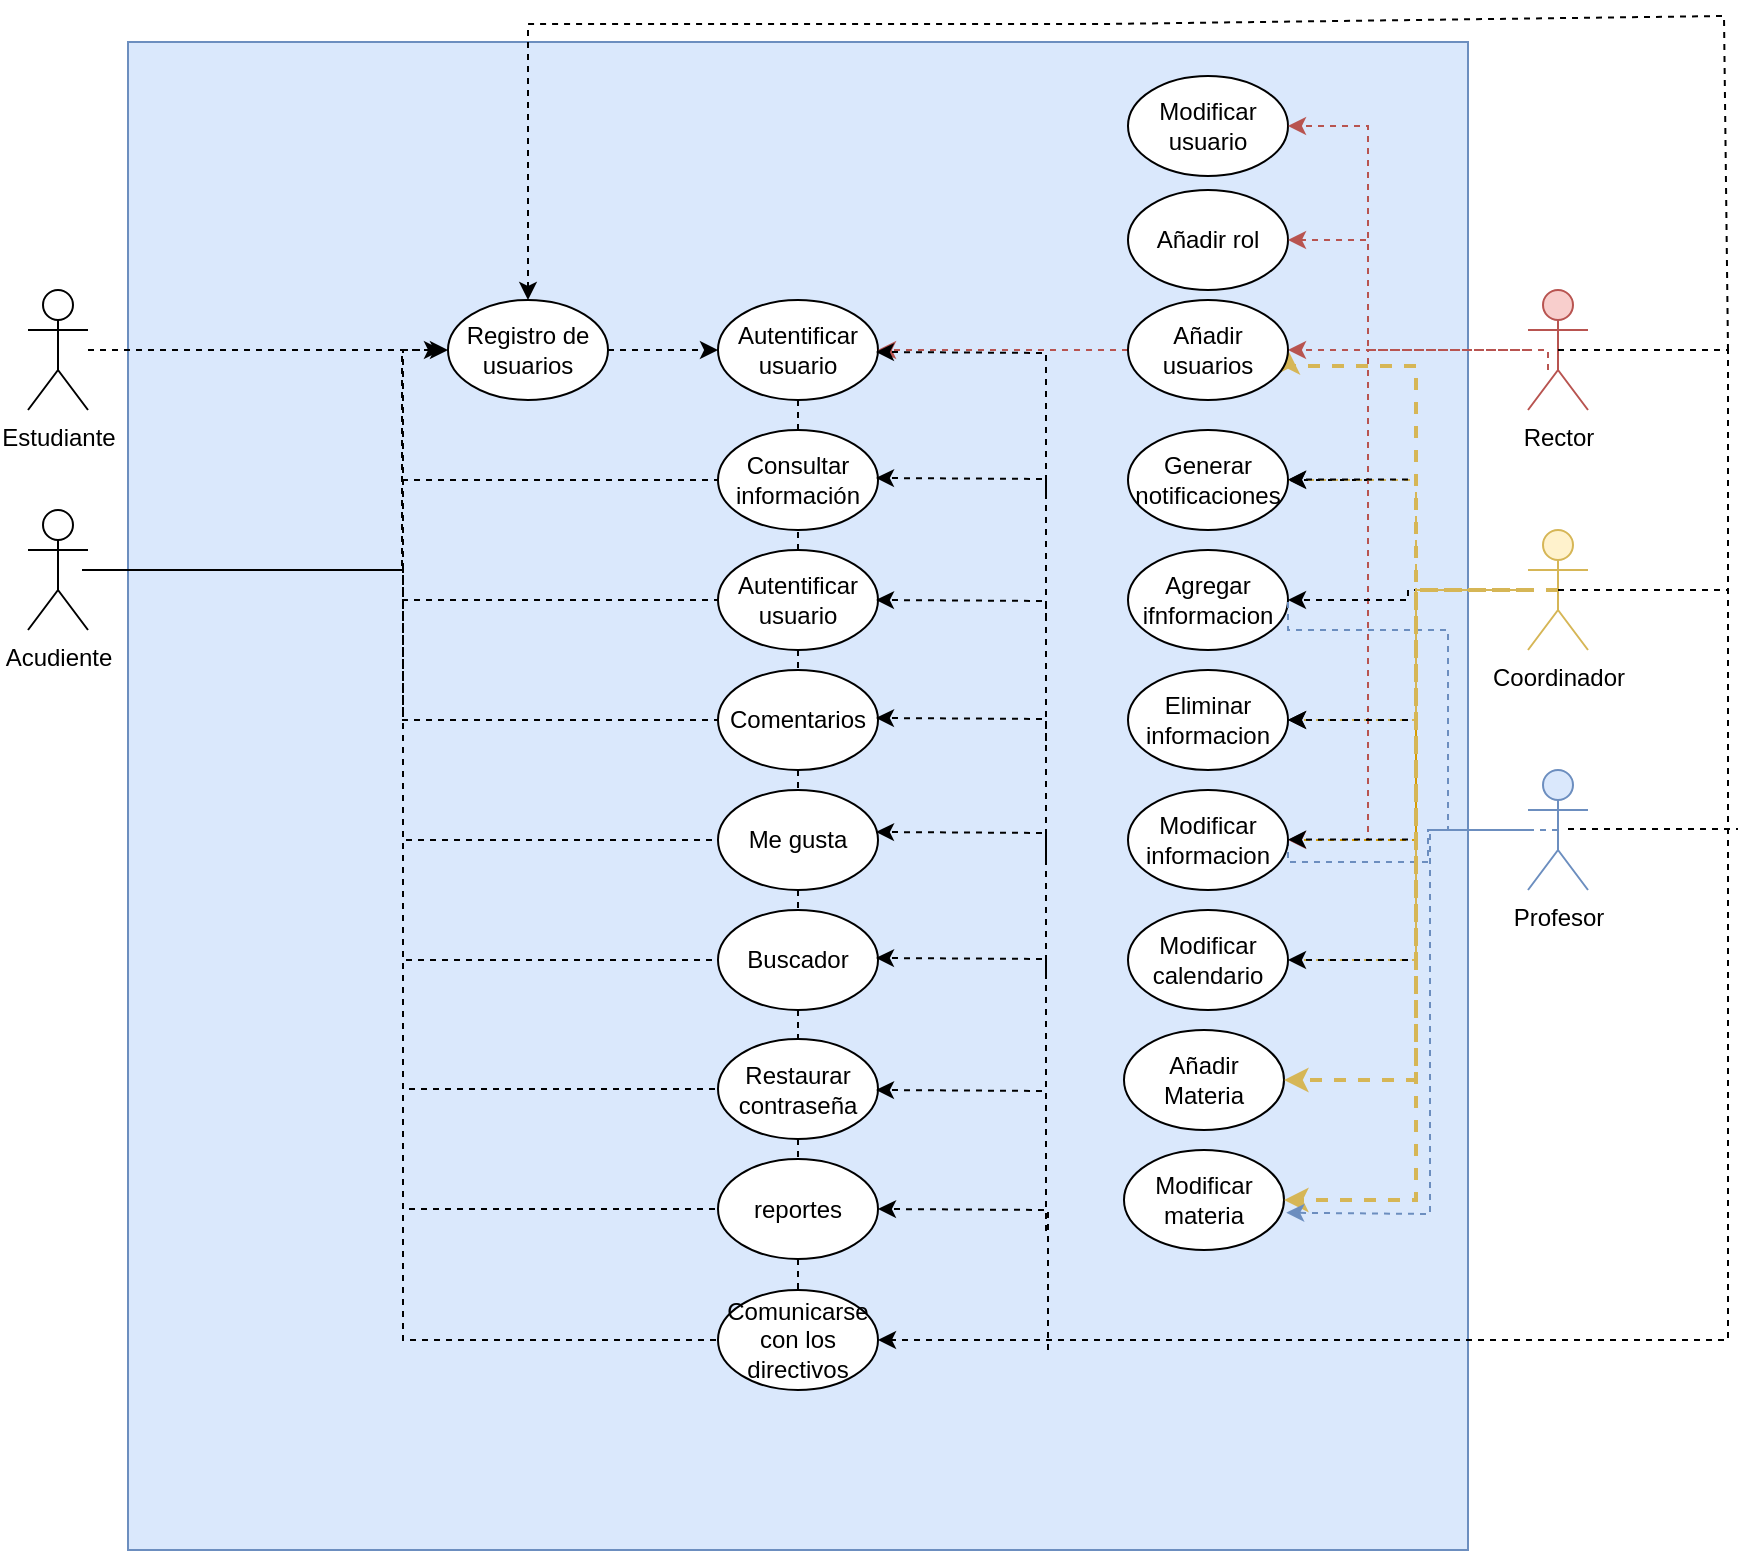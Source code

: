 <mxfile version="20.6.0" type="google"><diagram id="Q5I5yHYc-5fmKIBv2wNm" name="Página-1"><mxGraphModel grid="0" page="0" gridSize="10" guides="1" tooltips="1" connect="1" arrows="1" fold="1" pageScale="1" pageWidth="827" pageHeight="1169" math="0" shadow="0"><root><mxCell id="0"/><mxCell id="1" parent="0"/><mxCell id="MoYmBvi5t3lxs_O7lhaj-2" value="" style="rounded=0;whiteSpace=wrap;html=1;fillColor=#dae8fc;strokeColor=#6c8ebf;" vertex="1" parent="1"><mxGeometry x="190" y="16" width="670" height="754" as="geometry"/></mxCell><mxCell id="MoYmBvi5t3lxs_O7lhaj-34" style="edgeStyle=orthogonalEdgeStyle;rounded=0;orthogonalLoop=1;jettySize=auto;html=1;entryX=0;entryY=0.5;entryDx=0;entryDy=0;dashed=1;" edge="1" parent="1" source="MoYmBvi5t3lxs_O7lhaj-3" target="MoYmBvi5t3lxs_O7lhaj-13"><mxGeometry relative="1" as="geometry"/></mxCell><mxCell id="MoYmBvi5t3lxs_O7lhaj-47" style="edgeStyle=orthogonalEdgeStyle;rounded=0;orthogonalLoop=1;jettySize=auto;html=1;entryX=0;entryY=0.5;entryDx=0;entryDy=0;dashed=1;endArrow=none;endFill=0;" edge="1" parent="1" source="MoYmBvi5t3lxs_O7lhaj-3" target="MoYmBvi5t3lxs_O7lhaj-14"><mxGeometry relative="1" as="geometry"/></mxCell><mxCell id="MoYmBvi5t3lxs_O7lhaj-48" style="edgeStyle=orthogonalEdgeStyle;rounded=0;orthogonalLoop=1;jettySize=auto;html=1;entryX=0;entryY=0.5;entryDx=0;entryDy=0;dashed=1;endArrow=none;endFill=0;" edge="1" parent="1" source="MoYmBvi5t3lxs_O7lhaj-3" target="MoYmBvi5t3lxs_O7lhaj-15"><mxGeometry relative="1" as="geometry"/></mxCell><mxCell id="MoYmBvi5t3lxs_O7lhaj-49" style="edgeStyle=orthogonalEdgeStyle;rounded=0;orthogonalLoop=1;jettySize=auto;html=1;entryX=0;entryY=0.5;entryDx=0;entryDy=0;dashed=1;endArrow=none;endFill=0;" edge="1" parent="1" source="MoYmBvi5t3lxs_O7lhaj-3" target="MoYmBvi5t3lxs_O7lhaj-24"><mxGeometry relative="1" as="geometry"/></mxCell><mxCell id="MoYmBvi5t3lxs_O7lhaj-3" value="Estudiante" style="shape=umlActor;verticalLabelPosition=bottom;verticalAlign=top;html=1;outlineConnect=0;" vertex="1" parent="1"><mxGeometry x="140" y="140" width="30" height="60" as="geometry"/></mxCell><mxCell id="MoYmBvi5t3lxs_O7lhaj-35" style="edgeStyle=orthogonalEdgeStyle;rounded=0;orthogonalLoop=1;jettySize=auto;html=1;dashed=1;" edge="1" parent="1"><mxGeometry relative="1" as="geometry"><mxPoint x="347" y="170" as="targetPoint"/><mxPoint x="167" y="280" as="sourcePoint"/><Array as="points"><mxPoint x="327" y="280"/><mxPoint x="327" y="170"/></Array></mxGeometry></mxCell><mxCell id="MoYmBvi5t3lxs_O7lhaj-50" style="edgeStyle=orthogonalEdgeStyle;rounded=0;orthogonalLoop=1;jettySize=auto;html=1;entryX=0;entryY=0.5;entryDx=0;entryDy=0;dashed=1;endArrow=none;endFill=0;" edge="1" parent="1" source="MoYmBvi5t3lxs_O7lhaj-4" target="MoYmBvi5t3lxs_O7lhaj-23"><mxGeometry relative="1" as="geometry"/></mxCell><mxCell id="MoYmBvi5t3lxs_O7lhaj-51" style="edgeStyle=orthogonalEdgeStyle;rounded=0;orthogonalLoop=1;jettySize=auto;html=1;entryX=0;entryY=0.5;entryDx=0;entryDy=0;dashed=1;endArrow=none;endFill=0;" edge="1" parent="1" source="MoYmBvi5t3lxs_O7lhaj-4" target="MoYmBvi5t3lxs_O7lhaj-25"><mxGeometry relative="1" as="geometry"/></mxCell><mxCell id="MoYmBvi5t3lxs_O7lhaj-52" style="edgeStyle=orthogonalEdgeStyle;rounded=0;orthogonalLoop=1;jettySize=auto;html=1;entryX=0;entryY=0.5;entryDx=0;entryDy=0;dashed=1;endArrow=none;endFill=0;" edge="1" parent="1" source="MoYmBvi5t3lxs_O7lhaj-4" target="MoYmBvi5t3lxs_O7lhaj-21"><mxGeometry relative="1" as="geometry"/></mxCell><mxCell id="MoYmBvi5t3lxs_O7lhaj-53" style="edgeStyle=orthogonalEdgeStyle;rounded=0;orthogonalLoop=1;jettySize=auto;html=1;entryX=0;entryY=0.5;entryDx=0;entryDy=0;dashed=1;endArrow=none;endFill=0;" edge="1" parent="1" source="MoYmBvi5t3lxs_O7lhaj-4" target="MoYmBvi5t3lxs_O7lhaj-11"><mxGeometry relative="1" as="geometry"/></mxCell><mxCell id="MoYmBvi5t3lxs_O7lhaj-54" style="edgeStyle=orthogonalEdgeStyle;rounded=0;orthogonalLoop=1;jettySize=auto;html=1;entryX=0;entryY=0.5;entryDx=0;entryDy=0;dashed=1;endArrow=none;endFill=0;" edge="1" parent="1" source="MoYmBvi5t3lxs_O7lhaj-4" target="MoYmBvi5t3lxs_O7lhaj-22"><mxGeometry relative="1" as="geometry"/></mxCell><mxCell id="MoYmBvi5t3lxs_O7lhaj-4" value="Acudiente" style="shape=umlActor;verticalLabelPosition=bottom;verticalAlign=top;html=1;outlineConnect=0;" vertex="1" parent="1"><mxGeometry x="140" y="250" width="30" height="60" as="geometry"/></mxCell><mxCell id="MoYmBvi5t3lxs_O7lhaj-27" style="edgeStyle=orthogonalEdgeStyle;rounded=0;orthogonalLoop=1;jettySize=auto;html=1;entryX=1;entryY=0.5;entryDx=0;entryDy=0;dashed=1;fillColor=#f8cecc;strokeColor=#b85450;" edge="1" parent="1" source="MoYmBvi5t3lxs_O7lhaj-5" target="MoYmBvi5t3lxs_O7lhaj-20"><mxGeometry relative="1" as="geometry"><Array as="points"><mxPoint x="832" y="170"/><mxPoint x="832" y="170"/></Array></mxGeometry></mxCell><mxCell id="MoYmBvi5t3lxs_O7lhaj-28" style="edgeStyle=orthogonalEdgeStyle;rounded=0;orthogonalLoop=1;jettySize=auto;html=1;entryX=1;entryY=0.5;entryDx=0;entryDy=0;dashed=1;" edge="1" parent="1" source="MoYmBvi5t3lxs_O7lhaj-5" target="MoYmBvi5t3lxs_O7lhaj-19"><mxGeometry relative="1" as="geometry"><Array as="points"><mxPoint x="810" y="170"/><mxPoint x="810" y="235"/></Array></mxGeometry></mxCell><mxCell id="MoYmBvi5t3lxs_O7lhaj-29" style="edgeStyle=orthogonalEdgeStyle;rounded=0;orthogonalLoop=1;jettySize=auto;html=1;entryX=1;entryY=0.5;entryDx=0;entryDy=0;dashed=1;" edge="1" parent="1" source="MoYmBvi5t3lxs_O7lhaj-5" target="MoYmBvi5t3lxs_O7lhaj-18"><mxGeometry relative="1" as="geometry"><Array as="points"><mxPoint x="810" y="170"/><mxPoint x="810" y="295"/></Array></mxGeometry></mxCell><mxCell id="MoYmBvi5t3lxs_O7lhaj-30" style="edgeStyle=orthogonalEdgeStyle;rounded=0;orthogonalLoop=1;jettySize=auto;html=1;entryX=1;entryY=0.5;entryDx=0;entryDy=0;dashed=1;" edge="1" parent="1" source="MoYmBvi5t3lxs_O7lhaj-5" target="MoYmBvi5t3lxs_O7lhaj-17"><mxGeometry relative="1" as="geometry"><Array as="points"><mxPoint x="810" y="170"/><mxPoint x="810" y="355"/></Array></mxGeometry></mxCell><mxCell id="MoYmBvi5t3lxs_O7lhaj-31" style="edgeStyle=orthogonalEdgeStyle;rounded=0;orthogonalLoop=1;jettySize=auto;html=1;entryX=1;entryY=0.5;entryDx=0;entryDy=0;dashed=1;fillColor=#f8cecc;strokeColor=#b85450;" edge="1" parent="1" source="MoYmBvi5t3lxs_O7lhaj-5" target="MoYmBvi5t3lxs_O7lhaj-16"><mxGeometry relative="1" as="geometry"><Array as="points"><mxPoint x="810" y="170"/><mxPoint x="810" y="415"/></Array></mxGeometry></mxCell><mxCell id="MoYmBvi5t3lxs_O7lhaj-5" value="Rector" style="shape=umlActor;verticalLabelPosition=bottom;verticalAlign=top;html=1;outlineConnect=0;fillColor=#f8cecc;strokeColor=#b85450;" vertex="1" parent="1"><mxGeometry x="890" y="140" width="30" height="60" as="geometry"/></mxCell><mxCell id="MoYmBvi5t3lxs_O7lhaj-61" style="edgeStyle=orthogonalEdgeStyle;rounded=0;orthogonalLoop=1;jettySize=auto;html=1;dashed=1;endArrow=none;endFill=0;fillColor=#dae8fc;strokeColor=#6c8ebf;entryX=1;entryY=0.5;entryDx=0;entryDy=0;" edge="1" parent="1" source="MoYmBvi5t3lxs_O7lhaj-6" target="MoYmBvi5t3lxs_O7lhaj-16"><mxGeometry relative="1" as="geometry"><mxPoint x="830" y="460" as="targetPoint"/><Array as="points"><mxPoint x="840" y="410"/><mxPoint x="840" y="426"/><mxPoint x="770" y="426"/></Array></mxGeometry></mxCell><mxCell id="MoYmBvi5t3lxs_O7lhaj-67" style="edgeStyle=orthogonalEdgeStyle;rounded=0;orthogonalLoop=1;jettySize=auto;html=1;entryX=1;entryY=0.5;entryDx=0;entryDy=0;dashed=1;endArrow=classic;endFill=1;exitX=0.5;exitY=0.5;exitDx=0;exitDy=0;exitPerimeter=0;" edge="1" parent="1" source="MoYmBvi5t3lxs_O7lhaj-5" target="MoYmBvi5t3lxs_O7lhaj-22"><mxGeometry relative="1" as="geometry"><Array as="points"><mxPoint x="990" y="170"/><mxPoint x="990" y="665"/></Array></mxGeometry></mxCell><mxCell id="MoYmBvi5t3lxs_O7lhaj-6" value="Profesor&lt;br&gt;" style="shape=umlActor;verticalLabelPosition=bottom;verticalAlign=top;html=1;outlineConnect=0;fillColor=#dae8fc;strokeColor=#6c8ebf;" vertex="1" parent="1"><mxGeometry x="890" y="380" width="30" height="60" as="geometry"/></mxCell><mxCell id="MoYmBvi5t3lxs_O7lhaj-56" style="edgeStyle=orthogonalEdgeStyle;rounded=0;orthogonalLoop=1;jettySize=auto;html=1;entryX=1;entryY=0.5;entryDx=0;entryDy=0;dashed=1;endArrow=none;endFill=0;fillColor=#fff2cc;strokeColor=#d6b656;" edge="1" parent="1" source="MoYmBvi5t3lxs_O7lhaj-7" target="MoYmBvi5t3lxs_O7lhaj-55"><mxGeometry relative="1" as="geometry"><Array as="points"><mxPoint x="834" y="290"/><mxPoint x="834" y="475"/></Array></mxGeometry></mxCell><mxCell id="MoYmBvi5t3lxs_O7lhaj-57" style="edgeStyle=orthogonalEdgeStyle;rounded=0;orthogonalLoop=1;jettySize=auto;html=1;entryX=1;entryY=0.5;entryDx=0;entryDy=0;dashed=1;endArrow=none;endFill=0;" edge="1" parent="1" source="MoYmBvi5t3lxs_O7lhaj-7" target="MoYmBvi5t3lxs_O7lhaj-18"><mxGeometry relative="1" as="geometry"/></mxCell><mxCell id="MoYmBvi5t3lxs_O7lhaj-58" style="edgeStyle=orthogonalEdgeStyle;rounded=0;orthogonalLoop=1;jettySize=auto;html=1;entryX=1;entryY=0.5;entryDx=0;entryDy=0;dashed=1;endArrow=none;endFill=0;fillColor=#fff2cc;strokeColor=#d6b656;" edge="1" parent="1" source="MoYmBvi5t3lxs_O7lhaj-7" target="MoYmBvi5t3lxs_O7lhaj-19"><mxGeometry relative="1" as="geometry"><Array as="points"><mxPoint x="834" y="290"/><mxPoint x="834" y="235"/></Array></mxGeometry></mxCell><mxCell id="MoYmBvi5t3lxs_O7lhaj-59" style="edgeStyle=orthogonalEdgeStyle;rounded=0;orthogonalLoop=1;jettySize=auto;html=1;entryX=1;entryY=0.5;entryDx=0;entryDy=0;dashed=1;endArrow=none;endFill=0;fillColor=#ffe6cc;strokeColor=#d79b00;" edge="1" parent="1" source="MoYmBvi5t3lxs_O7lhaj-7" target="MoYmBvi5t3lxs_O7lhaj-16"><mxGeometry relative="1" as="geometry"><Array as="points"><mxPoint x="834" y="290"/><mxPoint x="834" y="415"/></Array></mxGeometry></mxCell><mxCell id="MoYmBvi5t3lxs_O7lhaj-60" style="edgeStyle=orthogonalEdgeStyle;rounded=0;orthogonalLoop=1;jettySize=auto;html=1;entryX=1;entryY=0.5;entryDx=0;entryDy=0;dashed=1;endArrow=none;endFill=0;fillColor=#fff2cc;strokeColor=#d6b656;" edge="1" parent="1" source="MoYmBvi5t3lxs_O7lhaj-7" target="MoYmBvi5t3lxs_O7lhaj-17"><mxGeometry relative="1" as="geometry"><Array as="points"><mxPoint x="834" y="290"/><mxPoint x="834" y="355"/></Array></mxGeometry></mxCell><mxCell id="MoYmBvi5t3lxs_O7lhaj-80" style="edgeStyle=orthogonalEdgeStyle;rounded=0;orthogonalLoop=1;jettySize=auto;html=1;entryX=1;entryY=0.5;entryDx=0;entryDy=0;dashed=1;endArrow=classic;endFill=1;fillColor=#fff2cc;strokeColor=#d6b656;strokeWidth=2;" edge="1" parent="1" source="MoYmBvi5t3lxs_O7lhaj-7" target="MoYmBvi5t3lxs_O7lhaj-20"><mxGeometry relative="1" as="geometry"><Array as="points"><mxPoint x="834" y="290"/><mxPoint x="834" y="178"/><mxPoint x="770" y="178"/></Array></mxGeometry></mxCell><mxCell id="MoYmBvi5t3lxs_O7lhaj-7" value="Coordinador" style="shape=umlActor;verticalLabelPosition=bottom;verticalAlign=top;html=1;outlineConnect=0;fillColor=#fff2cc;strokeColor=#d6b656;" vertex="1" parent="1"><mxGeometry x="890" y="260" width="30" height="60" as="geometry"/></mxCell><mxCell id="MoYmBvi5t3lxs_O7lhaj-46" style="edgeStyle=orthogonalEdgeStyle;rounded=0;orthogonalLoop=1;jettySize=auto;html=1;exitX=0.5;exitY=1;exitDx=0;exitDy=0;entryX=0.5;entryY=0;entryDx=0;entryDy=0;dashed=1;endArrow=none;endFill=0;" edge="1" parent="1" source="MoYmBvi5t3lxs_O7lhaj-11" target="MoYmBvi5t3lxs_O7lhaj-22"><mxGeometry relative="1" as="geometry"/></mxCell><mxCell id="MoYmBvi5t3lxs_O7lhaj-11" value="reportes" style="ellipse;whiteSpace=wrap;html=1;" vertex="1" parent="1"><mxGeometry x="485" y="574.5" width="80" height="50" as="geometry"/></mxCell><mxCell id="MoYmBvi5t3lxs_O7lhaj-12" value="Autentificar usuario" style="ellipse;whiteSpace=wrap;html=1;" vertex="1" parent="1"><mxGeometry x="485" y="145" width="80" height="50" as="geometry"/></mxCell><mxCell id="MoYmBvi5t3lxs_O7lhaj-36" style="edgeStyle=orthogonalEdgeStyle;rounded=0;orthogonalLoop=1;jettySize=auto;html=1;entryX=0;entryY=0.5;entryDx=0;entryDy=0;dashed=1;" edge="1" parent="1" source="MoYmBvi5t3lxs_O7lhaj-13" target="MoYmBvi5t3lxs_O7lhaj-12"><mxGeometry relative="1" as="geometry"/></mxCell><mxCell id="MoYmBvi5t3lxs_O7lhaj-13" value="Registro de usuarios" style="ellipse;whiteSpace=wrap;html=1;" vertex="1" parent="1"><mxGeometry x="350" y="145" width="80" height="50" as="geometry"/></mxCell><mxCell id="MoYmBvi5t3lxs_O7lhaj-40" style="edgeStyle=orthogonalEdgeStyle;rounded=0;orthogonalLoop=1;jettySize=auto;html=1;exitX=0.5;exitY=0;exitDx=0;exitDy=0;entryX=0.5;entryY=1;entryDx=0;entryDy=0;dashed=1;endArrow=none;endFill=0;" edge="1" parent="1" source="MoYmBvi5t3lxs_O7lhaj-14" target="MoYmBvi5t3lxs_O7lhaj-12"><mxGeometry relative="1" as="geometry"/></mxCell><mxCell id="MoYmBvi5t3lxs_O7lhaj-14" value="Consultar información" style="ellipse;whiteSpace=wrap;html=1;" vertex="1" parent="1"><mxGeometry x="485" y="210" width="80" height="50" as="geometry"/></mxCell><mxCell id="MoYmBvi5t3lxs_O7lhaj-39" style="edgeStyle=orthogonalEdgeStyle;rounded=0;orthogonalLoop=1;jettySize=auto;html=1;exitX=0.5;exitY=1;exitDx=0;exitDy=0;entryX=0.5;entryY=0;entryDx=0;entryDy=0;dashed=1;endArrow=none;endFill=0;" edge="1" parent="1" source="MoYmBvi5t3lxs_O7lhaj-15" target="MoYmBvi5t3lxs_O7lhaj-24"><mxGeometry relative="1" as="geometry"/></mxCell><mxCell id="MoYmBvi5t3lxs_O7lhaj-41" style="edgeStyle=orthogonalEdgeStyle;rounded=0;orthogonalLoop=1;jettySize=auto;html=1;exitX=0.5;exitY=0;exitDx=0;exitDy=0;entryX=0.5;entryY=1;entryDx=0;entryDy=0;dashed=1;endArrow=none;endFill=0;" edge="1" parent="1" source="MoYmBvi5t3lxs_O7lhaj-15" target="MoYmBvi5t3lxs_O7lhaj-14"><mxGeometry relative="1" as="geometry"/></mxCell><mxCell id="MoYmBvi5t3lxs_O7lhaj-15" value="Autentificar usuario" style="ellipse;whiteSpace=wrap;html=1;" vertex="1" parent="1"><mxGeometry x="485" y="270" width="80" height="50" as="geometry"/></mxCell><mxCell id="MoYmBvi5t3lxs_O7lhaj-16" value="Modificar informacion" style="ellipse;whiteSpace=wrap;html=1;" vertex="1" parent="1"><mxGeometry x="690" y="390" width="80" height="50" as="geometry"/></mxCell><mxCell id="MoYmBvi5t3lxs_O7lhaj-17" value="Eliminar informacion" style="ellipse;whiteSpace=wrap;html=1;" vertex="1" parent="1"><mxGeometry x="690" y="330" width="80" height="50" as="geometry"/></mxCell><mxCell id="MoYmBvi5t3lxs_O7lhaj-18" value="Agregar ifnformacion" style="ellipse;whiteSpace=wrap;html=1;" vertex="1" parent="1"><mxGeometry x="690" y="270" width="80" height="50" as="geometry"/></mxCell><mxCell id="MoYmBvi5t3lxs_O7lhaj-19" value="Generar notificaciones" style="ellipse;whiteSpace=wrap;html=1;" vertex="1" parent="1"><mxGeometry x="690" y="210" width="80" height="50" as="geometry"/></mxCell><mxCell id="MoYmBvi5t3lxs_O7lhaj-33" style="edgeStyle=orthogonalEdgeStyle;rounded=0;orthogonalLoop=1;jettySize=auto;html=1;entryX=1;entryY=0.5;entryDx=0;entryDy=0;dashed=1;fillColor=#f8cecc;strokeColor=#b85450;" edge="1" parent="1" source="MoYmBvi5t3lxs_O7lhaj-20" target="MoYmBvi5t3lxs_O7lhaj-12"><mxGeometry relative="1" as="geometry"/></mxCell><mxCell id="MoYmBvi5t3lxs_O7lhaj-20" value="Añadir usuarios" style="ellipse;whiteSpace=wrap;html=1;" vertex="1" parent="1"><mxGeometry x="690" y="145" width="80" height="50" as="geometry"/></mxCell><mxCell id="MoYmBvi5t3lxs_O7lhaj-45" style="edgeStyle=orthogonalEdgeStyle;rounded=0;orthogonalLoop=1;jettySize=auto;html=1;exitX=0.5;exitY=1;exitDx=0;exitDy=0;entryX=0.5;entryY=0;entryDx=0;entryDy=0;dashed=1;endArrow=none;endFill=0;" edge="1" parent="1" source="MoYmBvi5t3lxs_O7lhaj-21" target="MoYmBvi5t3lxs_O7lhaj-11"><mxGeometry relative="1" as="geometry"/></mxCell><mxCell id="MoYmBvi5t3lxs_O7lhaj-21" value="Restaurar contraseña" style="ellipse;whiteSpace=wrap;html=1;" vertex="1" parent="1"><mxGeometry x="485" y="514.5" width="80" height="50" as="geometry"/></mxCell><mxCell id="MoYmBvi5t3lxs_O7lhaj-22" value="Comunicarse con los directivos" style="ellipse;whiteSpace=wrap;html=1;" vertex="1" parent="1"><mxGeometry x="485" y="640" width="80" height="50" as="geometry"/></mxCell><mxCell id="MoYmBvi5t3lxs_O7lhaj-43" style="edgeStyle=orthogonalEdgeStyle;rounded=0;orthogonalLoop=1;jettySize=auto;html=1;exitX=0.5;exitY=1;exitDx=0;exitDy=0;entryX=0.5;entryY=0;entryDx=0;entryDy=0;dashed=1;endArrow=none;endFill=0;" edge="1" parent="1" source="MoYmBvi5t3lxs_O7lhaj-23" target="MoYmBvi5t3lxs_O7lhaj-25"><mxGeometry relative="1" as="geometry"/></mxCell><mxCell id="MoYmBvi5t3lxs_O7lhaj-23" value="Me gusta" style="ellipse;whiteSpace=wrap;html=1;" vertex="1" parent="1"><mxGeometry x="485" y="390" width="80" height="50" as="geometry"/></mxCell><mxCell id="MoYmBvi5t3lxs_O7lhaj-42" style="edgeStyle=orthogonalEdgeStyle;rounded=0;orthogonalLoop=1;jettySize=auto;html=1;exitX=0.5;exitY=1;exitDx=0;exitDy=0;entryX=0.5;entryY=0;entryDx=0;entryDy=0;dashed=1;endArrow=none;endFill=0;" edge="1" parent="1" source="MoYmBvi5t3lxs_O7lhaj-24" target="MoYmBvi5t3lxs_O7lhaj-23"><mxGeometry relative="1" as="geometry"/></mxCell><mxCell id="MoYmBvi5t3lxs_O7lhaj-24" value="Comentarios" style="ellipse;whiteSpace=wrap;html=1;" vertex="1" parent="1"><mxGeometry x="485" y="330" width="80" height="50" as="geometry"/></mxCell><mxCell id="MoYmBvi5t3lxs_O7lhaj-44" style="edgeStyle=orthogonalEdgeStyle;rounded=0;orthogonalLoop=1;jettySize=auto;html=1;exitX=0.5;exitY=1;exitDx=0;exitDy=0;entryX=0.5;entryY=0;entryDx=0;entryDy=0;dashed=1;endArrow=none;endFill=0;" edge="1" parent="1" source="MoYmBvi5t3lxs_O7lhaj-25" target="MoYmBvi5t3lxs_O7lhaj-21"><mxGeometry relative="1" as="geometry"/></mxCell><mxCell id="MoYmBvi5t3lxs_O7lhaj-25" value="Buscador" style="ellipse;whiteSpace=wrap;html=1;" vertex="1" parent="1"><mxGeometry x="485" y="450" width="80" height="50" as="geometry"/></mxCell><mxCell id="MoYmBvi5t3lxs_O7lhaj-55" value="Modificar calendario" style="ellipse;whiteSpace=wrap;html=1;" vertex="1" parent="1"><mxGeometry x="690" y="450" width="80" height="50" as="geometry"/></mxCell><mxCell id="MoYmBvi5t3lxs_O7lhaj-62" value="" style="endArrow=classic;html=1;rounded=0;dashed=1;entryX=1;entryY=0.5;entryDx=0;entryDy=0;" edge="1" parent="1" target="MoYmBvi5t3lxs_O7lhaj-55"><mxGeometry width="50" height="50" relative="1" as="geometry"><mxPoint x="830" y="475" as="sourcePoint"/><mxPoint x="830" y="470" as="targetPoint"/></mxGeometry></mxCell><mxCell id="MoYmBvi5t3lxs_O7lhaj-63" value="" style="endArrow=classic;html=1;rounded=0;dashed=1;entryX=1;entryY=0.5;entryDx=0;entryDy=0;" edge="1" parent="1"><mxGeometry width="50" height="50" relative="1" as="geometry"><mxPoint x="830" y="414.76" as="sourcePoint"/><mxPoint x="770" y="414.76" as="targetPoint"/><Array as="points"><mxPoint x="800" y="414.76"/></Array></mxGeometry></mxCell><mxCell id="MoYmBvi5t3lxs_O7lhaj-64" value="" style="endArrow=classic;html=1;rounded=0;dashed=1;entryX=1;entryY=0.5;entryDx=0;entryDy=0;" edge="1" parent="1" target="MoYmBvi5t3lxs_O7lhaj-17"><mxGeometry width="50" height="50" relative="1" as="geometry"><mxPoint x="830" y="355" as="sourcePoint"/><mxPoint x="830" y="380" as="targetPoint"/></mxGeometry></mxCell><mxCell id="MoYmBvi5t3lxs_O7lhaj-65" value="" style="endArrow=classic;html=1;rounded=0;dashed=1;entryX=1;entryY=0.5;entryDx=0;entryDy=0;" edge="1" parent="1"><mxGeometry width="50" height="50" relative="1" as="geometry"><mxPoint x="830" y="234.76" as="sourcePoint"/><mxPoint x="770" y="234.76" as="targetPoint"/><Array as="points"><mxPoint x="800" y="234.76"/></Array></mxGeometry></mxCell><mxCell id="MoYmBvi5t3lxs_O7lhaj-68" value="" style="endArrow=none;dashed=1;html=1;rounded=0;exitX=0.5;exitY=0.5;exitDx=0;exitDy=0;exitPerimeter=0;" edge="1" parent="1" source="MoYmBvi5t3lxs_O7lhaj-7"><mxGeometry width="50" height="50" relative="1" as="geometry"><mxPoint x="830" y="360" as="sourcePoint"/><mxPoint x="990" y="290" as="targetPoint"/></mxGeometry></mxCell><mxCell id="MoYmBvi5t3lxs_O7lhaj-69" value="" style="endArrow=none;dashed=1;html=1;rounded=0;exitX=0.5;exitY=0.5;exitDx=0;exitDy=0;exitPerimeter=0;" edge="1" parent="1"><mxGeometry width="50" height="50" relative="1" as="geometry"><mxPoint x="910" y="409.47" as="sourcePoint"/><mxPoint x="995" y="409.47" as="targetPoint"/></mxGeometry></mxCell><mxCell id="MoYmBvi5t3lxs_O7lhaj-70" value="" style="endArrow=classic;html=1;rounded=0;dashed=1;entryX=1;entryY=0.5;entryDx=0;entryDy=0;" edge="1" parent="1" target="MoYmBvi5t3lxs_O7lhaj-11"><mxGeometry width="50" height="50" relative="1" as="geometry"><mxPoint x="650" y="670" as="sourcePoint"/><mxPoint x="740" y="290" as="targetPoint"/><Array as="points"><mxPoint x="650" y="600"/></Array></mxGeometry></mxCell><mxCell id="MoYmBvi5t3lxs_O7lhaj-71" value="" style="endArrow=classic;html=1;rounded=0;dashed=1;entryX=1;entryY=0.5;entryDx=0;entryDy=0;" edge="1" parent="1"><mxGeometry width="50" height="50" relative="1" as="geometry"><mxPoint x="649" y="610.5" as="sourcePoint"/><mxPoint x="564" y="540" as="targetPoint"/><Array as="points"><mxPoint x="649" y="540.5"/></Array></mxGeometry></mxCell><mxCell id="MoYmBvi5t3lxs_O7lhaj-72" value="" style="endArrow=classic;html=1;rounded=0;dashed=1;entryX=1;entryY=0.5;entryDx=0;entryDy=0;" edge="1" parent="1"><mxGeometry width="50" height="50" relative="1" as="geometry"><mxPoint x="649" y="481.5" as="sourcePoint"/><mxPoint x="564" y="411" as="targetPoint"/><Array as="points"><mxPoint x="649" y="411.5"/></Array></mxGeometry></mxCell><mxCell id="MoYmBvi5t3lxs_O7lhaj-73" value="" style="endArrow=classic;html=1;rounded=0;dashed=1;entryX=1;entryY=0.5;entryDx=0;entryDy=0;" edge="1" parent="1"><mxGeometry width="50" height="50" relative="1" as="geometry"><mxPoint x="649" y="544.5" as="sourcePoint"/><mxPoint x="564" y="474" as="targetPoint"/><Array as="points"><mxPoint x="649" y="474.5"/></Array></mxGeometry></mxCell><mxCell id="MoYmBvi5t3lxs_O7lhaj-74" value="" style="endArrow=classic;html=1;rounded=0;dashed=1;entryX=1;entryY=0.5;entryDx=0;entryDy=0;" edge="1" parent="1"><mxGeometry width="50" height="50" relative="1" as="geometry"><mxPoint x="649" y="424.5" as="sourcePoint"/><mxPoint x="564" y="354.0" as="targetPoint"/><Array as="points"><mxPoint x="649" y="354.5"/></Array></mxGeometry></mxCell><mxCell id="MoYmBvi5t3lxs_O7lhaj-75" value="" style="endArrow=classic;html=1;rounded=0;dashed=1;entryX=1;entryY=0.5;entryDx=0;entryDy=0;" edge="1" parent="1"><mxGeometry width="50" height="50" relative="1" as="geometry"><mxPoint x="649" y="365.5" as="sourcePoint"/><mxPoint x="564" y="295.0" as="targetPoint"/><Array as="points"><mxPoint x="649" y="295.5"/></Array></mxGeometry></mxCell><mxCell id="MoYmBvi5t3lxs_O7lhaj-76" value="" style="endArrow=classic;html=1;rounded=0;dashed=1;entryX=1;entryY=0.5;entryDx=0;entryDy=0;" edge="1" parent="1"><mxGeometry width="50" height="50" relative="1" as="geometry"><mxPoint x="649" y="304.5" as="sourcePoint"/><mxPoint x="564" y="234.0" as="targetPoint"/><Array as="points"><mxPoint x="649" y="234.5"/></Array></mxGeometry></mxCell><mxCell id="MoYmBvi5t3lxs_O7lhaj-77" value="" style="endArrow=classic;html=1;rounded=0;dashed=1;entryX=1;entryY=0.5;entryDx=0;entryDy=0;" edge="1" parent="1"><mxGeometry width="50" height="50" relative="1" as="geometry"><mxPoint x="649" y="241.5" as="sourcePoint"/><mxPoint x="564" y="171.0" as="targetPoint"/><Array as="points"><mxPoint x="649" y="171.5"/></Array></mxGeometry></mxCell><mxCell id="MoYmBvi5t3lxs_O7lhaj-78" value="" style="endArrow=classic;html=1;rounded=0;dashed=1;entryX=0.5;entryY=0;entryDx=0;entryDy=0;" edge="1" parent="1" target="MoYmBvi5t3lxs_O7lhaj-13"><mxGeometry width="50" height="50" relative="1" as="geometry"><mxPoint x="990" y="170" as="sourcePoint"/><mxPoint x="564" y="105.0" as="targetPoint"/><Array as="points"><mxPoint x="988" y="3"/><mxPoint x="678" y="7"/><mxPoint x="390" y="7"/></Array></mxGeometry></mxCell><mxCell id="MoYmBvi5t3lxs_O7lhaj-79" style="edgeStyle=orthogonalEdgeStyle;rounded=0;orthogonalLoop=1;jettySize=auto;html=1;dashed=1;endArrow=none;endFill=0;fillColor=#dae8fc;strokeColor=#6c8ebf;entryX=1;entryY=0.5;entryDx=0;entryDy=0;exitX=0.5;exitY=0.5;exitDx=0;exitDy=0;exitPerimeter=0;" edge="1" parent="1" source="MoYmBvi5t3lxs_O7lhaj-6" target="MoYmBvi5t3lxs_O7lhaj-18"><mxGeometry relative="1" as="geometry"><mxPoint x="920" y="340" as="sourcePoint"/><mxPoint x="860" y="390" as="targetPoint"/><Array as="points"><mxPoint x="850" y="410"/><mxPoint x="850" y="310"/><mxPoint x="770" y="310"/></Array></mxGeometry></mxCell><mxCell id="Yi94VTbyc9LJD6n9SdMf-1" value="Añadir Materia" style="ellipse;whiteSpace=wrap;html=1;" vertex="1" parent="1"><mxGeometry x="688" y="510" width="80" height="50" as="geometry"/></mxCell><mxCell id="Yi94VTbyc9LJD6n9SdMf-2" value="Modificar materia" style="ellipse;whiteSpace=wrap;html=1;" vertex="1" parent="1"><mxGeometry x="688" y="570" width="80" height="50" as="geometry"/></mxCell><mxCell id="Yi94VTbyc9LJD6n9SdMf-3" style="edgeStyle=orthogonalEdgeStyle;rounded=0;orthogonalLoop=1;jettySize=auto;html=1;entryX=1;entryY=0.5;entryDx=0;entryDy=0;dashed=1;endArrow=classic;endFill=1;fillColor=#fff2cc;strokeColor=#d6b656;exitX=0.5;exitY=0.5;exitDx=0;exitDy=0;exitPerimeter=0;strokeWidth=2;startArrow=none;startFill=0;" edge="1" parent="1" source="MoYmBvi5t3lxs_O7lhaj-7" target="Yi94VTbyc9LJD6n9SdMf-2"><mxGeometry relative="1" as="geometry"><mxPoint x="900" y="300.029" as="sourcePoint"/><mxPoint x="780" y="365" as="targetPoint"/><Array as="points"><mxPoint x="834" y="290"/><mxPoint x="834" y="595"/></Array></mxGeometry></mxCell><mxCell id="Yi94VTbyc9LJD6n9SdMf-6" style="edgeStyle=orthogonalEdgeStyle;rounded=0;orthogonalLoop=1;jettySize=auto;html=1;entryX=1;entryY=0.5;entryDx=0;entryDy=0;dashed=1;endArrow=classic;endFill=1;fillColor=#fff2cc;strokeColor=#d6b656;strokeWidth=2;" edge="1" parent="1" source="MoYmBvi5t3lxs_O7lhaj-7" target="Yi94VTbyc9LJD6n9SdMf-1"><mxGeometry relative="1" as="geometry"><mxPoint x="925" y="233" as="sourcePoint"/><mxPoint x="788" y="538" as="targetPoint"/><Array as="points"><mxPoint x="834" y="290"/><mxPoint x="834" y="535"/></Array></mxGeometry></mxCell><mxCell id="Yi94VTbyc9LJD6n9SdMf-7" value="Añadir rol" style="ellipse;whiteSpace=wrap;html=1;" vertex="1" parent="1"><mxGeometry x="690" y="90" width="80" height="50" as="geometry"/></mxCell><mxCell id="Yi94VTbyc9LJD6n9SdMf-9" value="Modificar usuario" style="ellipse;whiteSpace=wrap;html=1;" vertex="1" parent="1"><mxGeometry x="690" y="33" width="80" height="50" as="geometry"/></mxCell><mxCell id="Yi94VTbyc9LJD6n9SdMf-11" style="edgeStyle=orthogonalEdgeStyle;rounded=0;orthogonalLoop=1;jettySize=auto;html=1;entryX=1;entryY=0.5;entryDx=0;entryDy=0;dashed=1;fillColor=#f8cecc;strokeColor=#b85450;" edge="1" parent="1" target="Yi94VTbyc9LJD6n9SdMf-9"><mxGeometry relative="1" as="geometry"><mxPoint x="900" y="180.0" as="sourcePoint"/><mxPoint x="780" y="180" as="targetPoint"/><Array as="points"><mxPoint x="900" y="170"/><mxPoint x="810" y="170"/><mxPoint x="810" y="58"/></Array></mxGeometry></mxCell><mxCell id="Yi94VTbyc9LJD6n9SdMf-12" style="edgeStyle=orthogonalEdgeStyle;rounded=0;orthogonalLoop=1;jettySize=auto;html=1;entryX=1;entryY=0.5;entryDx=0;entryDy=0;dashed=1;fillColor=#f8cecc;strokeColor=#b85450;" edge="1" parent="1" target="Yi94VTbyc9LJD6n9SdMf-7"><mxGeometry relative="1" as="geometry"><mxPoint x="900" y="180.0" as="sourcePoint"/><mxPoint x="770" y="58" as="targetPoint"/><Array as="points"><mxPoint x="900" y="170"/><mxPoint x="810" y="170"/><mxPoint x="810" y="115"/></Array></mxGeometry></mxCell><mxCell id="Yi94VTbyc9LJD6n9SdMf-13" value="" style="endArrow=classic;html=1;rounded=0;strokeWidth=1;entryX=1.014;entryY=0.627;entryDx=0;entryDy=0;entryPerimeter=0;exitX=0.5;exitY=0.5;exitDx=0;exitDy=0;exitPerimeter=0;fillColor=#dae8fc;strokeColor=#6c8ebf;dashed=1;" edge="1" parent="1" source="MoYmBvi5t3lxs_O7lhaj-6" target="Yi94VTbyc9LJD6n9SdMf-2"><mxGeometry width="50" height="50" relative="1" as="geometry"><mxPoint x="660" y="557" as="sourcePoint"/><mxPoint x="710" y="507" as="targetPoint"/><Array as="points"><mxPoint x="841" y="410"/><mxPoint x="841" y="602"/></Array></mxGeometry></mxCell></root></mxGraphModel></diagram></mxfile>